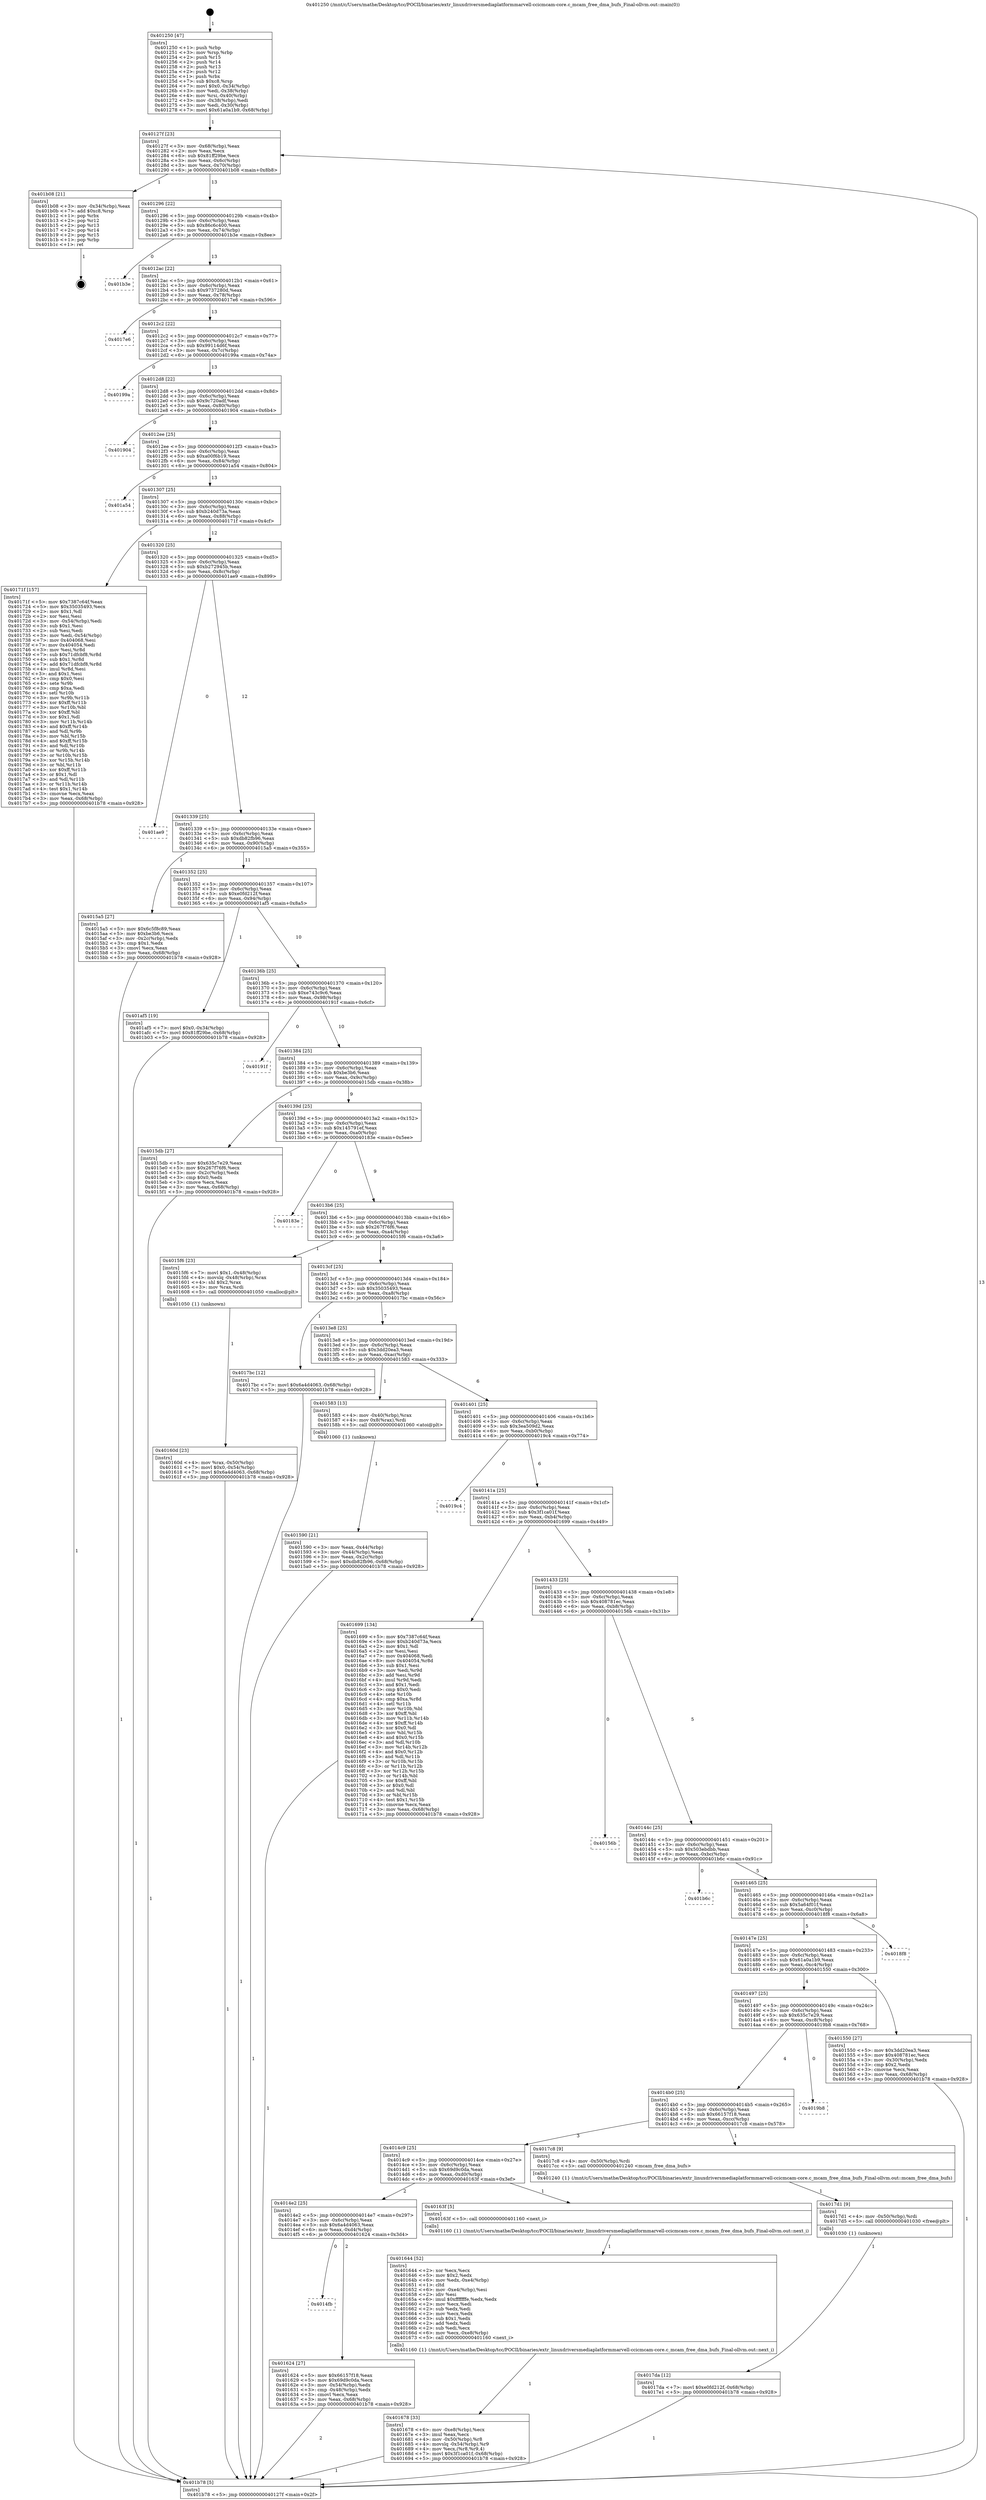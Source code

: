 digraph "0x401250" {
  label = "0x401250 (/mnt/c/Users/mathe/Desktop/tcc/POCII/binaries/extr_linuxdriversmediaplatformmarvell-ccicmcam-core.c_mcam_free_dma_bufs_Final-ollvm.out::main(0))"
  labelloc = "t"
  node[shape=record]

  Entry [label="",width=0.3,height=0.3,shape=circle,fillcolor=black,style=filled]
  "0x40127f" [label="{
     0x40127f [23]\l
     | [instrs]\l
     &nbsp;&nbsp;0x40127f \<+3\>: mov -0x68(%rbp),%eax\l
     &nbsp;&nbsp;0x401282 \<+2\>: mov %eax,%ecx\l
     &nbsp;&nbsp;0x401284 \<+6\>: sub $0x81ff29be,%ecx\l
     &nbsp;&nbsp;0x40128a \<+3\>: mov %eax,-0x6c(%rbp)\l
     &nbsp;&nbsp;0x40128d \<+3\>: mov %ecx,-0x70(%rbp)\l
     &nbsp;&nbsp;0x401290 \<+6\>: je 0000000000401b08 \<main+0x8b8\>\l
  }"]
  "0x401b08" [label="{
     0x401b08 [21]\l
     | [instrs]\l
     &nbsp;&nbsp;0x401b08 \<+3\>: mov -0x34(%rbp),%eax\l
     &nbsp;&nbsp;0x401b0b \<+7\>: add $0xc8,%rsp\l
     &nbsp;&nbsp;0x401b12 \<+1\>: pop %rbx\l
     &nbsp;&nbsp;0x401b13 \<+2\>: pop %r12\l
     &nbsp;&nbsp;0x401b15 \<+2\>: pop %r13\l
     &nbsp;&nbsp;0x401b17 \<+2\>: pop %r14\l
     &nbsp;&nbsp;0x401b19 \<+2\>: pop %r15\l
     &nbsp;&nbsp;0x401b1b \<+1\>: pop %rbp\l
     &nbsp;&nbsp;0x401b1c \<+1\>: ret\l
  }"]
  "0x401296" [label="{
     0x401296 [22]\l
     | [instrs]\l
     &nbsp;&nbsp;0x401296 \<+5\>: jmp 000000000040129b \<main+0x4b\>\l
     &nbsp;&nbsp;0x40129b \<+3\>: mov -0x6c(%rbp),%eax\l
     &nbsp;&nbsp;0x40129e \<+5\>: sub $0x86c6c400,%eax\l
     &nbsp;&nbsp;0x4012a3 \<+3\>: mov %eax,-0x74(%rbp)\l
     &nbsp;&nbsp;0x4012a6 \<+6\>: je 0000000000401b3e \<main+0x8ee\>\l
  }"]
  Exit [label="",width=0.3,height=0.3,shape=circle,fillcolor=black,style=filled,peripheries=2]
  "0x401b3e" [label="{
     0x401b3e\l
  }", style=dashed]
  "0x4012ac" [label="{
     0x4012ac [22]\l
     | [instrs]\l
     &nbsp;&nbsp;0x4012ac \<+5\>: jmp 00000000004012b1 \<main+0x61\>\l
     &nbsp;&nbsp;0x4012b1 \<+3\>: mov -0x6c(%rbp),%eax\l
     &nbsp;&nbsp;0x4012b4 \<+5\>: sub $0x9737280d,%eax\l
     &nbsp;&nbsp;0x4012b9 \<+3\>: mov %eax,-0x78(%rbp)\l
     &nbsp;&nbsp;0x4012bc \<+6\>: je 00000000004017e6 \<main+0x596\>\l
  }"]
  "0x4017da" [label="{
     0x4017da [12]\l
     | [instrs]\l
     &nbsp;&nbsp;0x4017da \<+7\>: movl $0xe0fd212f,-0x68(%rbp)\l
     &nbsp;&nbsp;0x4017e1 \<+5\>: jmp 0000000000401b78 \<main+0x928\>\l
  }"]
  "0x4017e6" [label="{
     0x4017e6\l
  }", style=dashed]
  "0x4012c2" [label="{
     0x4012c2 [22]\l
     | [instrs]\l
     &nbsp;&nbsp;0x4012c2 \<+5\>: jmp 00000000004012c7 \<main+0x77\>\l
     &nbsp;&nbsp;0x4012c7 \<+3\>: mov -0x6c(%rbp),%eax\l
     &nbsp;&nbsp;0x4012ca \<+5\>: sub $0x99114d6f,%eax\l
     &nbsp;&nbsp;0x4012cf \<+3\>: mov %eax,-0x7c(%rbp)\l
     &nbsp;&nbsp;0x4012d2 \<+6\>: je 000000000040199a \<main+0x74a\>\l
  }"]
  "0x4017d1" [label="{
     0x4017d1 [9]\l
     | [instrs]\l
     &nbsp;&nbsp;0x4017d1 \<+4\>: mov -0x50(%rbp),%rdi\l
     &nbsp;&nbsp;0x4017d5 \<+5\>: call 0000000000401030 \<free@plt\>\l
     | [calls]\l
     &nbsp;&nbsp;0x401030 \{1\} (unknown)\l
  }"]
  "0x40199a" [label="{
     0x40199a\l
  }", style=dashed]
  "0x4012d8" [label="{
     0x4012d8 [22]\l
     | [instrs]\l
     &nbsp;&nbsp;0x4012d8 \<+5\>: jmp 00000000004012dd \<main+0x8d\>\l
     &nbsp;&nbsp;0x4012dd \<+3\>: mov -0x6c(%rbp),%eax\l
     &nbsp;&nbsp;0x4012e0 \<+5\>: sub $0x9c720adf,%eax\l
     &nbsp;&nbsp;0x4012e5 \<+3\>: mov %eax,-0x80(%rbp)\l
     &nbsp;&nbsp;0x4012e8 \<+6\>: je 0000000000401904 \<main+0x6b4\>\l
  }"]
  "0x401678" [label="{
     0x401678 [33]\l
     | [instrs]\l
     &nbsp;&nbsp;0x401678 \<+6\>: mov -0xe8(%rbp),%ecx\l
     &nbsp;&nbsp;0x40167e \<+3\>: imul %eax,%ecx\l
     &nbsp;&nbsp;0x401681 \<+4\>: mov -0x50(%rbp),%r8\l
     &nbsp;&nbsp;0x401685 \<+4\>: movslq -0x54(%rbp),%r9\l
     &nbsp;&nbsp;0x401689 \<+4\>: mov %ecx,(%r8,%r9,4)\l
     &nbsp;&nbsp;0x40168d \<+7\>: movl $0x3f1ca01f,-0x68(%rbp)\l
     &nbsp;&nbsp;0x401694 \<+5\>: jmp 0000000000401b78 \<main+0x928\>\l
  }"]
  "0x401904" [label="{
     0x401904\l
  }", style=dashed]
  "0x4012ee" [label="{
     0x4012ee [25]\l
     | [instrs]\l
     &nbsp;&nbsp;0x4012ee \<+5\>: jmp 00000000004012f3 \<main+0xa3\>\l
     &nbsp;&nbsp;0x4012f3 \<+3\>: mov -0x6c(%rbp),%eax\l
     &nbsp;&nbsp;0x4012f6 \<+5\>: sub $0xa00f6b19,%eax\l
     &nbsp;&nbsp;0x4012fb \<+6\>: mov %eax,-0x84(%rbp)\l
     &nbsp;&nbsp;0x401301 \<+6\>: je 0000000000401a54 \<main+0x804\>\l
  }"]
  "0x401644" [label="{
     0x401644 [52]\l
     | [instrs]\l
     &nbsp;&nbsp;0x401644 \<+2\>: xor %ecx,%ecx\l
     &nbsp;&nbsp;0x401646 \<+5\>: mov $0x2,%edx\l
     &nbsp;&nbsp;0x40164b \<+6\>: mov %edx,-0xe4(%rbp)\l
     &nbsp;&nbsp;0x401651 \<+1\>: cltd\l
     &nbsp;&nbsp;0x401652 \<+6\>: mov -0xe4(%rbp),%esi\l
     &nbsp;&nbsp;0x401658 \<+2\>: idiv %esi\l
     &nbsp;&nbsp;0x40165a \<+6\>: imul $0xfffffffe,%edx,%edx\l
     &nbsp;&nbsp;0x401660 \<+2\>: mov %ecx,%edi\l
     &nbsp;&nbsp;0x401662 \<+2\>: sub %edx,%edi\l
     &nbsp;&nbsp;0x401664 \<+2\>: mov %ecx,%edx\l
     &nbsp;&nbsp;0x401666 \<+3\>: sub $0x1,%edx\l
     &nbsp;&nbsp;0x401669 \<+2\>: add %edx,%edi\l
     &nbsp;&nbsp;0x40166b \<+2\>: sub %edi,%ecx\l
     &nbsp;&nbsp;0x40166d \<+6\>: mov %ecx,-0xe8(%rbp)\l
     &nbsp;&nbsp;0x401673 \<+5\>: call 0000000000401160 \<next_i\>\l
     | [calls]\l
     &nbsp;&nbsp;0x401160 \{1\} (/mnt/c/Users/mathe/Desktop/tcc/POCII/binaries/extr_linuxdriversmediaplatformmarvell-ccicmcam-core.c_mcam_free_dma_bufs_Final-ollvm.out::next_i)\l
  }"]
  "0x401a54" [label="{
     0x401a54\l
  }", style=dashed]
  "0x401307" [label="{
     0x401307 [25]\l
     | [instrs]\l
     &nbsp;&nbsp;0x401307 \<+5\>: jmp 000000000040130c \<main+0xbc\>\l
     &nbsp;&nbsp;0x40130c \<+3\>: mov -0x6c(%rbp),%eax\l
     &nbsp;&nbsp;0x40130f \<+5\>: sub $0xb240d73a,%eax\l
     &nbsp;&nbsp;0x401314 \<+6\>: mov %eax,-0x88(%rbp)\l
     &nbsp;&nbsp;0x40131a \<+6\>: je 000000000040171f \<main+0x4cf\>\l
  }"]
  "0x4014fb" [label="{
     0x4014fb\l
  }", style=dashed]
  "0x40171f" [label="{
     0x40171f [157]\l
     | [instrs]\l
     &nbsp;&nbsp;0x40171f \<+5\>: mov $0x7387c64f,%eax\l
     &nbsp;&nbsp;0x401724 \<+5\>: mov $0x35035493,%ecx\l
     &nbsp;&nbsp;0x401729 \<+2\>: mov $0x1,%dl\l
     &nbsp;&nbsp;0x40172b \<+2\>: xor %esi,%esi\l
     &nbsp;&nbsp;0x40172d \<+3\>: mov -0x54(%rbp),%edi\l
     &nbsp;&nbsp;0x401730 \<+3\>: sub $0x1,%esi\l
     &nbsp;&nbsp;0x401733 \<+2\>: sub %esi,%edi\l
     &nbsp;&nbsp;0x401735 \<+3\>: mov %edi,-0x54(%rbp)\l
     &nbsp;&nbsp;0x401738 \<+7\>: mov 0x404068,%esi\l
     &nbsp;&nbsp;0x40173f \<+7\>: mov 0x404054,%edi\l
     &nbsp;&nbsp;0x401746 \<+3\>: mov %esi,%r8d\l
     &nbsp;&nbsp;0x401749 \<+7\>: sub $0x71dfcbf8,%r8d\l
     &nbsp;&nbsp;0x401750 \<+4\>: sub $0x1,%r8d\l
     &nbsp;&nbsp;0x401754 \<+7\>: add $0x71dfcbf8,%r8d\l
     &nbsp;&nbsp;0x40175b \<+4\>: imul %r8d,%esi\l
     &nbsp;&nbsp;0x40175f \<+3\>: and $0x1,%esi\l
     &nbsp;&nbsp;0x401762 \<+3\>: cmp $0x0,%esi\l
     &nbsp;&nbsp;0x401765 \<+4\>: sete %r9b\l
     &nbsp;&nbsp;0x401769 \<+3\>: cmp $0xa,%edi\l
     &nbsp;&nbsp;0x40176c \<+4\>: setl %r10b\l
     &nbsp;&nbsp;0x401770 \<+3\>: mov %r9b,%r11b\l
     &nbsp;&nbsp;0x401773 \<+4\>: xor $0xff,%r11b\l
     &nbsp;&nbsp;0x401777 \<+3\>: mov %r10b,%bl\l
     &nbsp;&nbsp;0x40177a \<+3\>: xor $0xff,%bl\l
     &nbsp;&nbsp;0x40177d \<+3\>: xor $0x1,%dl\l
     &nbsp;&nbsp;0x401780 \<+3\>: mov %r11b,%r14b\l
     &nbsp;&nbsp;0x401783 \<+4\>: and $0xff,%r14b\l
     &nbsp;&nbsp;0x401787 \<+3\>: and %dl,%r9b\l
     &nbsp;&nbsp;0x40178a \<+3\>: mov %bl,%r15b\l
     &nbsp;&nbsp;0x40178d \<+4\>: and $0xff,%r15b\l
     &nbsp;&nbsp;0x401791 \<+3\>: and %dl,%r10b\l
     &nbsp;&nbsp;0x401794 \<+3\>: or %r9b,%r14b\l
     &nbsp;&nbsp;0x401797 \<+3\>: or %r10b,%r15b\l
     &nbsp;&nbsp;0x40179a \<+3\>: xor %r15b,%r14b\l
     &nbsp;&nbsp;0x40179d \<+3\>: or %bl,%r11b\l
     &nbsp;&nbsp;0x4017a0 \<+4\>: xor $0xff,%r11b\l
     &nbsp;&nbsp;0x4017a4 \<+3\>: or $0x1,%dl\l
     &nbsp;&nbsp;0x4017a7 \<+3\>: and %dl,%r11b\l
     &nbsp;&nbsp;0x4017aa \<+3\>: or %r11b,%r14b\l
     &nbsp;&nbsp;0x4017ad \<+4\>: test $0x1,%r14b\l
     &nbsp;&nbsp;0x4017b1 \<+3\>: cmovne %ecx,%eax\l
     &nbsp;&nbsp;0x4017b4 \<+3\>: mov %eax,-0x68(%rbp)\l
     &nbsp;&nbsp;0x4017b7 \<+5\>: jmp 0000000000401b78 \<main+0x928\>\l
  }"]
  "0x401320" [label="{
     0x401320 [25]\l
     | [instrs]\l
     &nbsp;&nbsp;0x401320 \<+5\>: jmp 0000000000401325 \<main+0xd5\>\l
     &nbsp;&nbsp;0x401325 \<+3\>: mov -0x6c(%rbp),%eax\l
     &nbsp;&nbsp;0x401328 \<+5\>: sub $0xb272945b,%eax\l
     &nbsp;&nbsp;0x40132d \<+6\>: mov %eax,-0x8c(%rbp)\l
     &nbsp;&nbsp;0x401333 \<+6\>: je 0000000000401ae9 \<main+0x899\>\l
  }"]
  "0x401624" [label="{
     0x401624 [27]\l
     | [instrs]\l
     &nbsp;&nbsp;0x401624 \<+5\>: mov $0x66157f18,%eax\l
     &nbsp;&nbsp;0x401629 \<+5\>: mov $0x69d9c0da,%ecx\l
     &nbsp;&nbsp;0x40162e \<+3\>: mov -0x54(%rbp),%edx\l
     &nbsp;&nbsp;0x401631 \<+3\>: cmp -0x48(%rbp),%edx\l
     &nbsp;&nbsp;0x401634 \<+3\>: cmovl %ecx,%eax\l
     &nbsp;&nbsp;0x401637 \<+3\>: mov %eax,-0x68(%rbp)\l
     &nbsp;&nbsp;0x40163a \<+5\>: jmp 0000000000401b78 \<main+0x928\>\l
  }"]
  "0x401ae9" [label="{
     0x401ae9\l
  }", style=dashed]
  "0x401339" [label="{
     0x401339 [25]\l
     | [instrs]\l
     &nbsp;&nbsp;0x401339 \<+5\>: jmp 000000000040133e \<main+0xee\>\l
     &nbsp;&nbsp;0x40133e \<+3\>: mov -0x6c(%rbp),%eax\l
     &nbsp;&nbsp;0x401341 \<+5\>: sub $0xdb82fb96,%eax\l
     &nbsp;&nbsp;0x401346 \<+6\>: mov %eax,-0x90(%rbp)\l
     &nbsp;&nbsp;0x40134c \<+6\>: je 00000000004015a5 \<main+0x355\>\l
  }"]
  "0x4014e2" [label="{
     0x4014e2 [25]\l
     | [instrs]\l
     &nbsp;&nbsp;0x4014e2 \<+5\>: jmp 00000000004014e7 \<main+0x297\>\l
     &nbsp;&nbsp;0x4014e7 \<+3\>: mov -0x6c(%rbp),%eax\l
     &nbsp;&nbsp;0x4014ea \<+5\>: sub $0x6a4d4063,%eax\l
     &nbsp;&nbsp;0x4014ef \<+6\>: mov %eax,-0xd4(%rbp)\l
     &nbsp;&nbsp;0x4014f5 \<+6\>: je 0000000000401624 \<main+0x3d4\>\l
  }"]
  "0x4015a5" [label="{
     0x4015a5 [27]\l
     | [instrs]\l
     &nbsp;&nbsp;0x4015a5 \<+5\>: mov $0x6c5f8c89,%eax\l
     &nbsp;&nbsp;0x4015aa \<+5\>: mov $0xbe3b6,%ecx\l
     &nbsp;&nbsp;0x4015af \<+3\>: mov -0x2c(%rbp),%edx\l
     &nbsp;&nbsp;0x4015b2 \<+3\>: cmp $0x1,%edx\l
     &nbsp;&nbsp;0x4015b5 \<+3\>: cmovl %ecx,%eax\l
     &nbsp;&nbsp;0x4015b8 \<+3\>: mov %eax,-0x68(%rbp)\l
     &nbsp;&nbsp;0x4015bb \<+5\>: jmp 0000000000401b78 \<main+0x928\>\l
  }"]
  "0x401352" [label="{
     0x401352 [25]\l
     | [instrs]\l
     &nbsp;&nbsp;0x401352 \<+5\>: jmp 0000000000401357 \<main+0x107\>\l
     &nbsp;&nbsp;0x401357 \<+3\>: mov -0x6c(%rbp),%eax\l
     &nbsp;&nbsp;0x40135a \<+5\>: sub $0xe0fd212f,%eax\l
     &nbsp;&nbsp;0x40135f \<+6\>: mov %eax,-0x94(%rbp)\l
     &nbsp;&nbsp;0x401365 \<+6\>: je 0000000000401af5 \<main+0x8a5\>\l
  }"]
  "0x40163f" [label="{
     0x40163f [5]\l
     | [instrs]\l
     &nbsp;&nbsp;0x40163f \<+5\>: call 0000000000401160 \<next_i\>\l
     | [calls]\l
     &nbsp;&nbsp;0x401160 \{1\} (/mnt/c/Users/mathe/Desktop/tcc/POCII/binaries/extr_linuxdriversmediaplatformmarvell-ccicmcam-core.c_mcam_free_dma_bufs_Final-ollvm.out::next_i)\l
  }"]
  "0x401af5" [label="{
     0x401af5 [19]\l
     | [instrs]\l
     &nbsp;&nbsp;0x401af5 \<+7\>: movl $0x0,-0x34(%rbp)\l
     &nbsp;&nbsp;0x401afc \<+7\>: movl $0x81ff29be,-0x68(%rbp)\l
     &nbsp;&nbsp;0x401b03 \<+5\>: jmp 0000000000401b78 \<main+0x928\>\l
  }"]
  "0x40136b" [label="{
     0x40136b [25]\l
     | [instrs]\l
     &nbsp;&nbsp;0x40136b \<+5\>: jmp 0000000000401370 \<main+0x120\>\l
     &nbsp;&nbsp;0x401370 \<+3\>: mov -0x6c(%rbp),%eax\l
     &nbsp;&nbsp;0x401373 \<+5\>: sub $0xe743c9c6,%eax\l
     &nbsp;&nbsp;0x401378 \<+6\>: mov %eax,-0x98(%rbp)\l
     &nbsp;&nbsp;0x40137e \<+6\>: je 000000000040191f \<main+0x6cf\>\l
  }"]
  "0x4014c9" [label="{
     0x4014c9 [25]\l
     | [instrs]\l
     &nbsp;&nbsp;0x4014c9 \<+5\>: jmp 00000000004014ce \<main+0x27e\>\l
     &nbsp;&nbsp;0x4014ce \<+3\>: mov -0x6c(%rbp),%eax\l
     &nbsp;&nbsp;0x4014d1 \<+5\>: sub $0x69d9c0da,%eax\l
     &nbsp;&nbsp;0x4014d6 \<+6\>: mov %eax,-0xd0(%rbp)\l
     &nbsp;&nbsp;0x4014dc \<+6\>: je 000000000040163f \<main+0x3ef\>\l
  }"]
  "0x40191f" [label="{
     0x40191f\l
  }", style=dashed]
  "0x401384" [label="{
     0x401384 [25]\l
     | [instrs]\l
     &nbsp;&nbsp;0x401384 \<+5\>: jmp 0000000000401389 \<main+0x139\>\l
     &nbsp;&nbsp;0x401389 \<+3\>: mov -0x6c(%rbp),%eax\l
     &nbsp;&nbsp;0x40138c \<+5\>: sub $0xbe3b6,%eax\l
     &nbsp;&nbsp;0x401391 \<+6\>: mov %eax,-0x9c(%rbp)\l
     &nbsp;&nbsp;0x401397 \<+6\>: je 00000000004015db \<main+0x38b\>\l
  }"]
  "0x4017c8" [label="{
     0x4017c8 [9]\l
     | [instrs]\l
     &nbsp;&nbsp;0x4017c8 \<+4\>: mov -0x50(%rbp),%rdi\l
     &nbsp;&nbsp;0x4017cc \<+5\>: call 0000000000401240 \<mcam_free_dma_bufs\>\l
     | [calls]\l
     &nbsp;&nbsp;0x401240 \{1\} (/mnt/c/Users/mathe/Desktop/tcc/POCII/binaries/extr_linuxdriversmediaplatformmarvell-ccicmcam-core.c_mcam_free_dma_bufs_Final-ollvm.out::mcam_free_dma_bufs)\l
  }"]
  "0x4015db" [label="{
     0x4015db [27]\l
     | [instrs]\l
     &nbsp;&nbsp;0x4015db \<+5\>: mov $0x635c7e29,%eax\l
     &nbsp;&nbsp;0x4015e0 \<+5\>: mov $0x267f76f6,%ecx\l
     &nbsp;&nbsp;0x4015e5 \<+3\>: mov -0x2c(%rbp),%edx\l
     &nbsp;&nbsp;0x4015e8 \<+3\>: cmp $0x0,%edx\l
     &nbsp;&nbsp;0x4015eb \<+3\>: cmove %ecx,%eax\l
     &nbsp;&nbsp;0x4015ee \<+3\>: mov %eax,-0x68(%rbp)\l
     &nbsp;&nbsp;0x4015f1 \<+5\>: jmp 0000000000401b78 \<main+0x928\>\l
  }"]
  "0x40139d" [label="{
     0x40139d [25]\l
     | [instrs]\l
     &nbsp;&nbsp;0x40139d \<+5\>: jmp 00000000004013a2 \<main+0x152\>\l
     &nbsp;&nbsp;0x4013a2 \<+3\>: mov -0x6c(%rbp),%eax\l
     &nbsp;&nbsp;0x4013a5 \<+5\>: sub $0x145791ef,%eax\l
     &nbsp;&nbsp;0x4013aa \<+6\>: mov %eax,-0xa0(%rbp)\l
     &nbsp;&nbsp;0x4013b0 \<+6\>: je 000000000040183e \<main+0x5ee\>\l
  }"]
  "0x4014b0" [label="{
     0x4014b0 [25]\l
     | [instrs]\l
     &nbsp;&nbsp;0x4014b0 \<+5\>: jmp 00000000004014b5 \<main+0x265\>\l
     &nbsp;&nbsp;0x4014b5 \<+3\>: mov -0x6c(%rbp),%eax\l
     &nbsp;&nbsp;0x4014b8 \<+5\>: sub $0x66157f18,%eax\l
     &nbsp;&nbsp;0x4014bd \<+6\>: mov %eax,-0xcc(%rbp)\l
     &nbsp;&nbsp;0x4014c3 \<+6\>: je 00000000004017c8 \<main+0x578\>\l
  }"]
  "0x40183e" [label="{
     0x40183e\l
  }", style=dashed]
  "0x4013b6" [label="{
     0x4013b6 [25]\l
     | [instrs]\l
     &nbsp;&nbsp;0x4013b6 \<+5\>: jmp 00000000004013bb \<main+0x16b\>\l
     &nbsp;&nbsp;0x4013bb \<+3\>: mov -0x6c(%rbp),%eax\l
     &nbsp;&nbsp;0x4013be \<+5\>: sub $0x267f76f6,%eax\l
     &nbsp;&nbsp;0x4013c3 \<+6\>: mov %eax,-0xa4(%rbp)\l
     &nbsp;&nbsp;0x4013c9 \<+6\>: je 00000000004015f6 \<main+0x3a6\>\l
  }"]
  "0x4019b8" [label="{
     0x4019b8\l
  }", style=dashed]
  "0x4015f6" [label="{
     0x4015f6 [23]\l
     | [instrs]\l
     &nbsp;&nbsp;0x4015f6 \<+7\>: movl $0x1,-0x48(%rbp)\l
     &nbsp;&nbsp;0x4015fd \<+4\>: movslq -0x48(%rbp),%rax\l
     &nbsp;&nbsp;0x401601 \<+4\>: shl $0x2,%rax\l
     &nbsp;&nbsp;0x401605 \<+3\>: mov %rax,%rdi\l
     &nbsp;&nbsp;0x401608 \<+5\>: call 0000000000401050 \<malloc@plt\>\l
     | [calls]\l
     &nbsp;&nbsp;0x401050 \{1\} (unknown)\l
  }"]
  "0x4013cf" [label="{
     0x4013cf [25]\l
     | [instrs]\l
     &nbsp;&nbsp;0x4013cf \<+5\>: jmp 00000000004013d4 \<main+0x184\>\l
     &nbsp;&nbsp;0x4013d4 \<+3\>: mov -0x6c(%rbp),%eax\l
     &nbsp;&nbsp;0x4013d7 \<+5\>: sub $0x35035493,%eax\l
     &nbsp;&nbsp;0x4013dc \<+6\>: mov %eax,-0xa8(%rbp)\l
     &nbsp;&nbsp;0x4013e2 \<+6\>: je 00000000004017bc \<main+0x56c\>\l
  }"]
  "0x40160d" [label="{
     0x40160d [23]\l
     | [instrs]\l
     &nbsp;&nbsp;0x40160d \<+4\>: mov %rax,-0x50(%rbp)\l
     &nbsp;&nbsp;0x401611 \<+7\>: movl $0x0,-0x54(%rbp)\l
     &nbsp;&nbsp;0x401618 \<+7\>: movl $0x6a4d4063,-0x68(%rbp)\l
     &nbsp;&nbsp;0x40161f \<+5\>: jmp 0000000000401b78 \<main+0x928\>\l
  }"]
  "0x4017bc" [label="{
     0x4017bc [12]\l
     | [instrs]\l
     &nbsp;&nbsp;0x4017bc \<+7\>: movl $0x6a4d4063,-0x68(%rbp)\l
     &nbsp;&nbsp;0x4017c3 \<+5\>: jmp 0000000000401b78 \<main+0x928\>\l
  }"]
  "0x4013e8" [label="{
     0x4013e8 [25]\l
     | [instrs]\l
     &nbsp;&nbsp;0x4013e8 \<+5\>: jmp 00000000004013ed \<main+0x19d\>\l
     &nbsp;&nbsp;0x4013ed \<+3\>: mov -0x6c(%rbp),%eax\l
     &nbsp;&nbsp;0x4013f0 \<+5\>: sub $0x3dd20ea3,%eax\l
     &nbsp;&nbsp;0x4013f5 \<+6\>: mov %eax,-0xac(%rbp)\l
     &nbsp;&nbsp;0x4013fb \<+6\>: je 0000000000401583 \<main+0x333\>\l
  }"]
  "0x401590" [label="{
     0x401590 [21]\l
     | [instrs]\l
     &nbsp;&nbsp;0x401590 \<+3\>: mov %eax,-0x44(%rbp)\l
     &nbsp;&nbsp;0x401593 \<+3\>: mov -0x44(%rbp),%eax\l
     &nbsp;&nbsp;0x401596 \<+3\>: mov %eax,-0x2c(%rbp)\l
     &nbsp;&nbsp;0x401599 \<+7\>: movl $0xdb82fb96,-0x68(%rbp)\l
     &nbsp;&nbsp;0x4015a0 \<+5\>: jmp 0000000000401b78 \<main+0x928\>\l
  }"]
  "0x401583" [label="{
     0x401583 [13]\l
     | [instrs]\l
     &nbsp;&nbsp;0x401583 \<+4\>: mov -0x40(%rbp),%rax\l
     &nbsp;&nbsp;0x401587 \<+4\>: mov 0x8(%rax),%rdi\l
     &nbsp;&nbsp;0x40158b \<+5\>: call 0000000000401060 \<atoi@plt\>\l
     | [calls]\l
     &nbsp;&nbsp;0x401060 \{1\} (unknown)\l
  }"]
  "0x401401" [label="{
     0x401401 [25]\l
     | [instrs]\l
     &nbsp;&nbsp;0x401401 \<+5\>: jmp 0000000000401406 \<main+0x1b6\>\l
     &nbsp;&nbsp;0x401406 \<+3\>: mov -0x6c(%rbp),%eax\l
     &nbsp;&nbsp;0x401409 \<+5\>: sub $0x3ea509d2,%eax\l
     &nbsp;&nbsp;0x40140e \<+6\>: mov %eax,-0xb0(%rbp)\l
     &nbsp;&nbsp;0x401414 \<+6\>: je 00000000004019c4 \<main+0x774\>\l
  }"]
  "0x401250" [label="{
     0x401250 [47]\l
     | [instrs]\l
     &nbsp;&nbsp;0x401250 \<+1\>: push %rbp\l
     &nbsp;&nbsp;0x401251 \<+3\>: mov %rsp,%rbp\l
     &nbsp;&nbsp;0x401254 \<+2\>: push %r15\l
     &nbsp;&nbsp;0x401256 \<+2\>: push %r14\l
     &nbsp;&nbsp;0x401258 \<+2\>: push %r13\l
     &nbsp;&nbsp;0x40125a \<+2\>: push %r12\l
     &nbsp;&nbsp;0x40125c \<+1\>: push %rbx\l
     &nbsp;&nbsp;0x40125d \<+7\>: sub $0xc8,%rsp\l
     &nbsp;&nbsp;0x401264 \<+7\>: movl $0x0,-0x34(%rbp)\l
     &nbsp;&nbsp;0x40126b \<+3\>: mov %edi,-0x38(%rbp)\l
     &nbsp;&nbsp;0x40126e \<+4\>: mov %rsi,-0x40(%rbp)\l
     &nbsp;&nbsp;0x401272 \<+3\>: mov -0x38(%rbp),%edi\l
     &nbsp;&nbsp;0x401275 \<+3\>: mov %edi,-0x30(%rbp)\l
     &nbsp;&nbsp;0x401278 \<+7\>: movl $0x61a0a1b9,-0x68(%rbp)\l
  }"]
  "0x4019c4" [label="{
     0x4019c4\l
  }", style=dashed]
  "0x40141a" [label="{
     0x40141a [25]\l
     | [instrs]\l
     &nbsp;&nbsp;0x40141a \<+5\>: jmp 000000000040141f \<main+0x1cf\>\l
     &nbsp;&nbsp;0x40141f \<+3\>: mov -0x6c(%rbp),%eax\l
     &nbsp;&nbsp;0x401422 \<+5\>: sub $0x3f1ca01f,%eax\l
     &nbsp;&nbsp;0x401427 \<+6\>: mov %eax,-0xb4(%rbp)\l
     &nbsp;&nbsp;0x40142d \<+6\>: je 0000000000401699 \<main+0x449\>\l
  }"]
  "0x401b78" [label="{
     0x401b78 [5]\l
     | [instrs]\l
     &nbsp;&nbsp;0x401b78 \<+5\>: jmp 000000000040127f \<main+0x2f\>\l
  }"]
  "0x401699" [label="{
     0x401699 [134]\l
     | [instrs]\l
     &nbsp;&nbsp;0x401699 \<+5\>: mov $0x7387c64f,%eax\l
     &nbsp;&nbsp;0x40169e \<+5\>: mov $0xb240d73a,%ecx\l
     &nbsp;&nbsp;0x4016a3 \<+2\>: mov $0x1,%dl\l
     &nbsp;&nbsp;0x4016a5 \<+2\>: xor %esi,%esi\l
     &nbsp;&nbsp;0x4016a7 \<+7\>: mov 0x404068,%edi\l
     &nbsp;&nbsp;0x4016ae \<+8\>: mov 0x404054,%r8d\l
     &nbsp;&nbsp;0x4016b6 \<+3\>: sub $0x1,%esi\l
     &nbsp;&nbsp;0x4016b9 \<+3\>: mov %edi,%r9d\l
     &nbsp;&nbsp;0x4016bc \<+3\>: add %esi,%r9d\l
     &nbsp;&nbsp;0x4016bf \<+4\>: imul %r9d,%edi\l
     &nbsp;&nbsp;0x4016c3 \<+3\>: and $0x1,%edi\l
     &nbsp;&nbsp;0x4016c6 \<+3\>: cmp $0x0,%edi\l
     &nbsp;&nbsp;0x4016c9 \<+4\>: sete %r10b\l
     &nbsp;&nbsp;0x4016cd \<+4\>: cmp $0xa,%r8d\l
     &nbsp;&nbsp;0x4016d1 \<+4\>: setl %r11b\l
     &nbsp;&nbsp;0x4016d5 \<+3\>: mov %r10b,%bl\l
     &nbsp;&nbsp;0x4016d8 \<+3\>: xor $0xff,%bl\l
     &nbsp;&nbsp;0x4016db \<+3\>: mov %r11b,%r14b\l
     &nbsp;&nbsp;0x4016de \<+4\>: xor $0xff,%r14b\l
     &nbsp;&nbsp;0x4016e2 \<+3\>: xor $0x0,%dl\l
     &nbsp;&nbsp;0x4016e5 \<+3\>: mov %bl,%r15b\l
     &nbsp;&nbsp;0x4016e8 \<+4\>: and $0x0,%r15b\l
     &nbsp;&nbsp;0x4016ec \<+3\>: and %dl,%r10b\l
     &nbsp;&nbsp;0x4016ef \<+3\>: mov %r14b,%r12b\l
     &nbsp;&nbsp;0x4016f2 \<+4\>: and $0x0,%r12b\l
     &nbsp;&nbsp;0x4016f6 \<+3\>: and %dl,%r11b\l
     &nbsp;&nbsp;0x4016f9 \<+3\>: or %r10b,%r15b\l
     &nbsp;&nbsp;0x4016fc \<+3\>: or %r11b,%r12b\l
     &nbsp;&nbsp;0x4016ff \<+3\>: xor %r12b,%r15b\l
     &nbsp;&nbsp;0x401702 \<+3\>: or %r14b,%bl\l
     &nbsp;&nbsp;0x401705 \<+3\>: xor $0xff,%bl\l
     &nbsp;&nbsp;0x401708 \<+3\>: or $0x0,%dl\l
     &nbsp;&nbsp;0x40170b \<+2\>: and %dl,%bl\l
     &nbsp;&nbsp;0x40170d \<+3\>: or %bl,%r15b\l
     &nbsp;&nbsp;0x401710 \<+4\>: test $0x1,%r15b\l
     &nbsp;&nbsp;0x401714 \<+3\>: cmovne %ecx,%eax\l
     &nbsp;&nbsp;0x401717 \<+3\>: mov %eax,-0x68(%rbp)\l
     &nbsp;&nbsp;0x40171a \<+5\>: jmp 0000000000401b78 \<main+0x928\>\l
  }"]
  "0x401433" [label="{
     0x401433 [25]\l
     | [instrs]\l
     &nbsp;&nbsp;0x401433 \<+5\>: jmp 0000000000401438 \<main+0x1e8\>\l
     &nbsp;&nbsp;0x401438 \<+3\>: mov -0x6c(%rbp),%eax\l
     &nbsp;&nbsp;0x40143b \<+5\>: sub $0x408781ec,%eax\l
     &nbsp;&nbsp;0x401440 \<+6\>: mov %eax,-0xb8(%rbp)\l
     &nbsp;&nbsp;0x401446 \<+6\>: je 000000000040156b \<main+0x31b\>\l
  }"]
  "0x401497" [label="{
     0x401497 [25]\l
     | [instrs]\l
     &nbsp;&nbsp;0x401497 \<+5\>: jmp 000000000040149c \<main+0x24c\>\l
     &nbsp;&nbsp;0x40149c \<+3\>: mov -0x6c(%rbp),%eax\l
     &nbsp;&nbsp;0x40149f \<+5\>: sub $0x635c7e29,%eax\l
     &nbsp;&nbsp;0x4014a4 \<+6\>: mov %eax,-0xc8(%rbp)\l
     &nbsp;&nbsp;0x4014aa \<+6\>: je 00000000004019b8 \<main+0x768\>\l
  }"]
  "0x40156b" [label="{
     0x40156b\l
  }", style=dashed]
  "0x40144c" [label="{
     0x40144c [25]\l
     | [instrs]\l
     &nbsp;&nbsp;0x40144c \<+5\>: jmp 0000000000401451 \<main+0x201\>\l
     &nbsp;&nbsp;0x401451 \<+3\>: mov -0x6c(%rbp),%eax\l
     &nbsp;&nbsp;0x401454 \<+5\>: sub $0x503ebdbb,%eax\l
     &nbsp;&nbsp;0x401459 \<+6\>: mov %eax,-0xbc(%rbp)\l
     &nbsp;&nbsp;0x40145f \<+6\>: je 0000000000401b6c \<main+0x91c\>\l
  }"]
  "0x401550" [label="{
     0x401550 [27]\l
     | [instrs]\l
     &nbsp;&nbsp;0x401550 \<+5\>: mov $0x3dd20ea3,%eax\l
     &nbsp;&nbsp;0x401555 \<+5\>: mov $0x408781ec,%ecx\l
     &nbsp;&nbsp;0x40155a \<+3\>: mov -0x30(%rbp),%edx\l
     &nbsp;&nbsp;0x40155d \<+3\>: cmp $0x2,%edx\l
     &nbsp;&nbsp;0x401560 \<+3\>: cmovne %ecx,%eax\l
     &nbsp;&nbsp;0x401563 \<+3\>: mov %eax,-0x68(%rbp)\l
     &nbsp;&nbsp;0x401566 \<+5\>: jmp 0000000000401b78 \<main+0x928\>\l
  }"]
  "0x401b6c" [label="{
     0x401b6c\l
  }", style=dashed]
  "0x401465" [label="{
     0x401465 [25]\l
     | [instrs]\l
     &nbsp;&nbsp;0x401465 \<+5\>: jmp 000000000040146a \<main+0x21a\>\l
     &nbsp;&nbsp;0x40146a \<+3\>: mov -0x6c(%rbp),%eax\l
     &nbsp;&nbsp;0x40146d \<+5\>: sub $0x5a64f01f,%eax\l
     &nbsp;&nbsp;0x401472 \<+6\>: mov %eax,-0xc0(%rbp)\l
     &nbsp;&nbsp;0x401478 \<+6\>: je 00000000004018f8 \<main+0x6a8\>\l
  }"]
  "0x40147e" [label="{
     0x40147e [25]\l
     | [instrs]\l
     &nbsp;&nbsp;0x40147e \<+5\>: jmp 0000000000401483 \<main+0x233\>\l
     &nbsp;&nbsp;0x401483 \<+3\>: mov -0x6c(%rbp),%eax\l
     &nbsp;&nbsp;0x401486 \<+5\>: sub $0x61a0a1b9,%eax\l
     &nbsp;&nbsp;0x40148b \<+6\>: mov %eax,-0xc4(%rbp)\l
     &nbsp;&nbsp;0x401491 \<+6\>: je 0000000000401550 \<main+0x300\>\l
  }"]
  "0x4018f8" [label="{
     0x4018f8\l
  }", style=dashed]
  Entry -> "0x401250" [label=" 1"]
  "0x40127f" -> "0x401b08" [label=" 1"]
  "0x40127f" -> "0x401296" [label=" 13"]
  "0x401b08" -> Exit [label=" 1"]
  "0x401296" -> "0x401b3e" [label=" 0"]
  "0x401296" -> "0x4012ac" [label=" 13"]
  "0x401af5" -> "0x401b78" [label=" 1"]
  "0x4012ac" -> "0x4017e6" [label=" 0"]
  "0x4012ac" -> "0x4012c2" [label=" 13"]
  "0x4017da" -> "0x401b78" [label=" 1"]
  "0x4012c2" -> "0x40199a" [label=" 0"]
  "0x4012c2" -> "0x4012d8" [label=" 13"]
  "0x4017d1" -> "0x4017da" [label=" 1"]
  "0x4012d8" -> "0x401904" [label=" 0"]
  "0x4012d8" -> "0x4012ee" [label=" 13"]
  "0x4017c8" -> "0x4017d1" [label=" 1"]
  "0x4012ee" -> "0x401a54" [label=" 0"]
  "0x4012ee" -> "0x401307" [label=" 13"]
  "0x4017bc" -> "0x401b78" [label=" 1"]
  "0x401307" -> "0x40171f" [label=" 1"]
  "0x401307" -> "0x401320" [label=" 12"]
  "0x40171f" -> "0x401b78" [label=" 1"]
  "0x401320" -> "0x401ae9" [label=" 0"]
  "0x401320" -> "0x401339" [label=" 12"]
  "0x401699" -> "0x401b78" [label=" 1"]
  "0x401339" -> "0x4015a5" [label=" 1"]
  "0x401339" -> "0x401352" [label=" 11"]
  "0x401644" -> "0x401678" [label=" 1"]
  "0x401352" -> "0x401af5" [label=" 1"]
  "0x401352" -> "0x40136b" [label=" 10"]
  "0x40163f" -> "0x401644" [label=" 1"]
  "0x40136b" -> "0x40191f" [label=" 0"]
  "0x40136b" -> "0x401384" [label=" 10"]
  "0x4014e2" -> "0x4014fb" [label=" 0"]
  "0x401384" -> "0x4015db" [label=" 1"]
  "0x401384" -> "0x40139d" [label=" 9"]
  "0x4014e2" -> "0x401624" [label=" 2"]
  "0x40139d" -> "0x40183e" [label=" 0"]
  "0x40139d" -> "0x4013b6" [label=" 9"]
  "0x4014c9" -> "0x4014e2" [label=" 2"]
  "0x4013b6" -> "0x4015f6" [label=" 1"]
  "0x4013b6" -> "0x4013cf" [label=" 8"]
  "0x4014c9" -> "0x40163f" [label=" 1"]
  "0x4013cf" -> "0x4017bc" [label=" 1"]
  "0x4013cf" -> "0x4013e8" [label=" 7"]
  "0x4014b0" -> "0x4014c9" [label=" 3"]
  "0x4013e8" -> "0x401583" [label=" 1"]
  "0x4013e8" -> "0x401401" [label=" 6"]
  "0x4014b0" -> "0x4017c8" [label=" 1"]
  "0x401401" -> "0x4019c4" [label=" 0"]
  "0x401401" -> "0x40141a" [label=" 6"]
  "0x401678" -> "0x401b78" [label=" 1"]
  "0x40141a" -> "0x401699" [label=" 1"]
  "0x40141a" -> "0x401433" [label=" 5"]
  "0x401497" -> "0x4014b0" [label=" 4"]
  "0x401433" -> "0x40156b" [label=" 0"]
  "0x401433" -> "0x40144c" [label=" 5"]
  "0x401497" -> "0x4019b8" [label=" 0"]
  "0x40144c" -> "0x401b6c" [label=" 0"]
  "0x40144c" -> "0x401465" [label=" 5"]
  "0x401624" -> "0x401b78" [label=" 2"]
  "0x401465" -> "0x4018f8" [label=" 0"]
  "0x401465" -> "0x40147e" [label=" 5"]
  "0x40160d" -> "0x401b78" [label=" 1"]
  "0x40147e" -> "0x401550" [label=" 1"]
  "0x40147e" -> "0x401497" [label=" 4"]
  "0x401550" -> "0x401b78" [label=" 1"]
  "0x401250" -> "0x40127f" [label=" 1"]
  "0x401b78" -> "0x40127f" [label=" 13"]
  "0x401583" -> "0x401590" [label=" 1"]
  "0x401590" -> "0x401b78" [label=" 1"]
  "0x4015a5" -> "0x401b78" [label=" 1"]
  "0x4015db" -> "0x401b78" [label=" 1"]
  "0x4015f6" -> "0x40160d" [label=" 1"]
}
